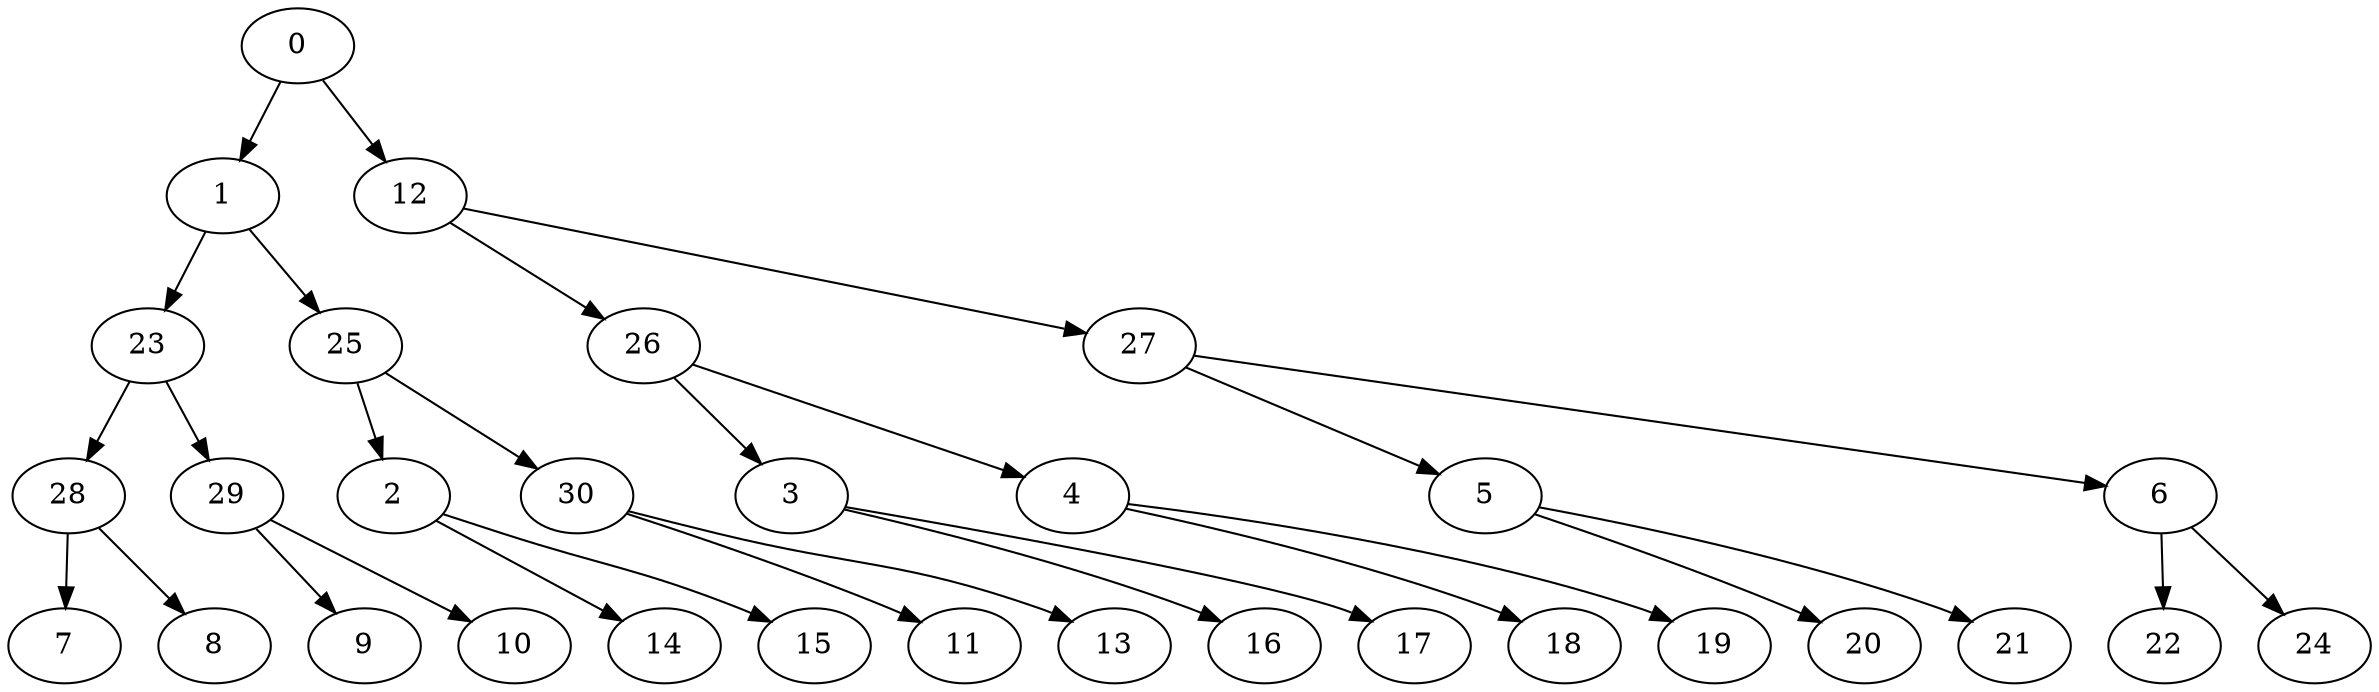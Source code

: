 digraph g {
0;
1;
2;
3;
4;
5;
6;
7;
8;
9;
10;
11;
12;
13;
14;
15;
16;
17;
18;
19;
20;
21;
22;
23;
24;
25;
26;
27;
28;
29;
30;
0 -> 1 [weight=0];
0 -> 12 [weight=0];
1 -> 23 [weight=0];
1 -> 25 [weight=0];
2 -> 14 [weight=0];
2 -> 15 [weight=0];
3 -> 16 [weight=0];
3 -> 17 [weight=0];
4 -> 18 [weight=0];
4 -> 19 [weight=0];
5 -> 20 [weight=0];
5 -> 21 [weight=0];
6 -> 22 [weight=0];
6 -> 24 [weight=0];
12 -> 26 [weight=0];
12 -> 27 [weight=0];
23 -> 28 [weight=0];
23 -> 29 [weight=0];
25 -> 30 [weight=0];
25 -> 2 [weight=0];
26 -> 3 [weight=0];
26 -> 4 [weight=0];
27 -> 5 [weight=0];
27 -> 6 [weight=0];
28 -> 7 [weight=0];
28 -> 8 [weight=0];
29 -> 9 [weight=0];
29 -> 10 [weight=0];
30 -> 11 [weight=0];
30 -> 13 [weight=0];
}
